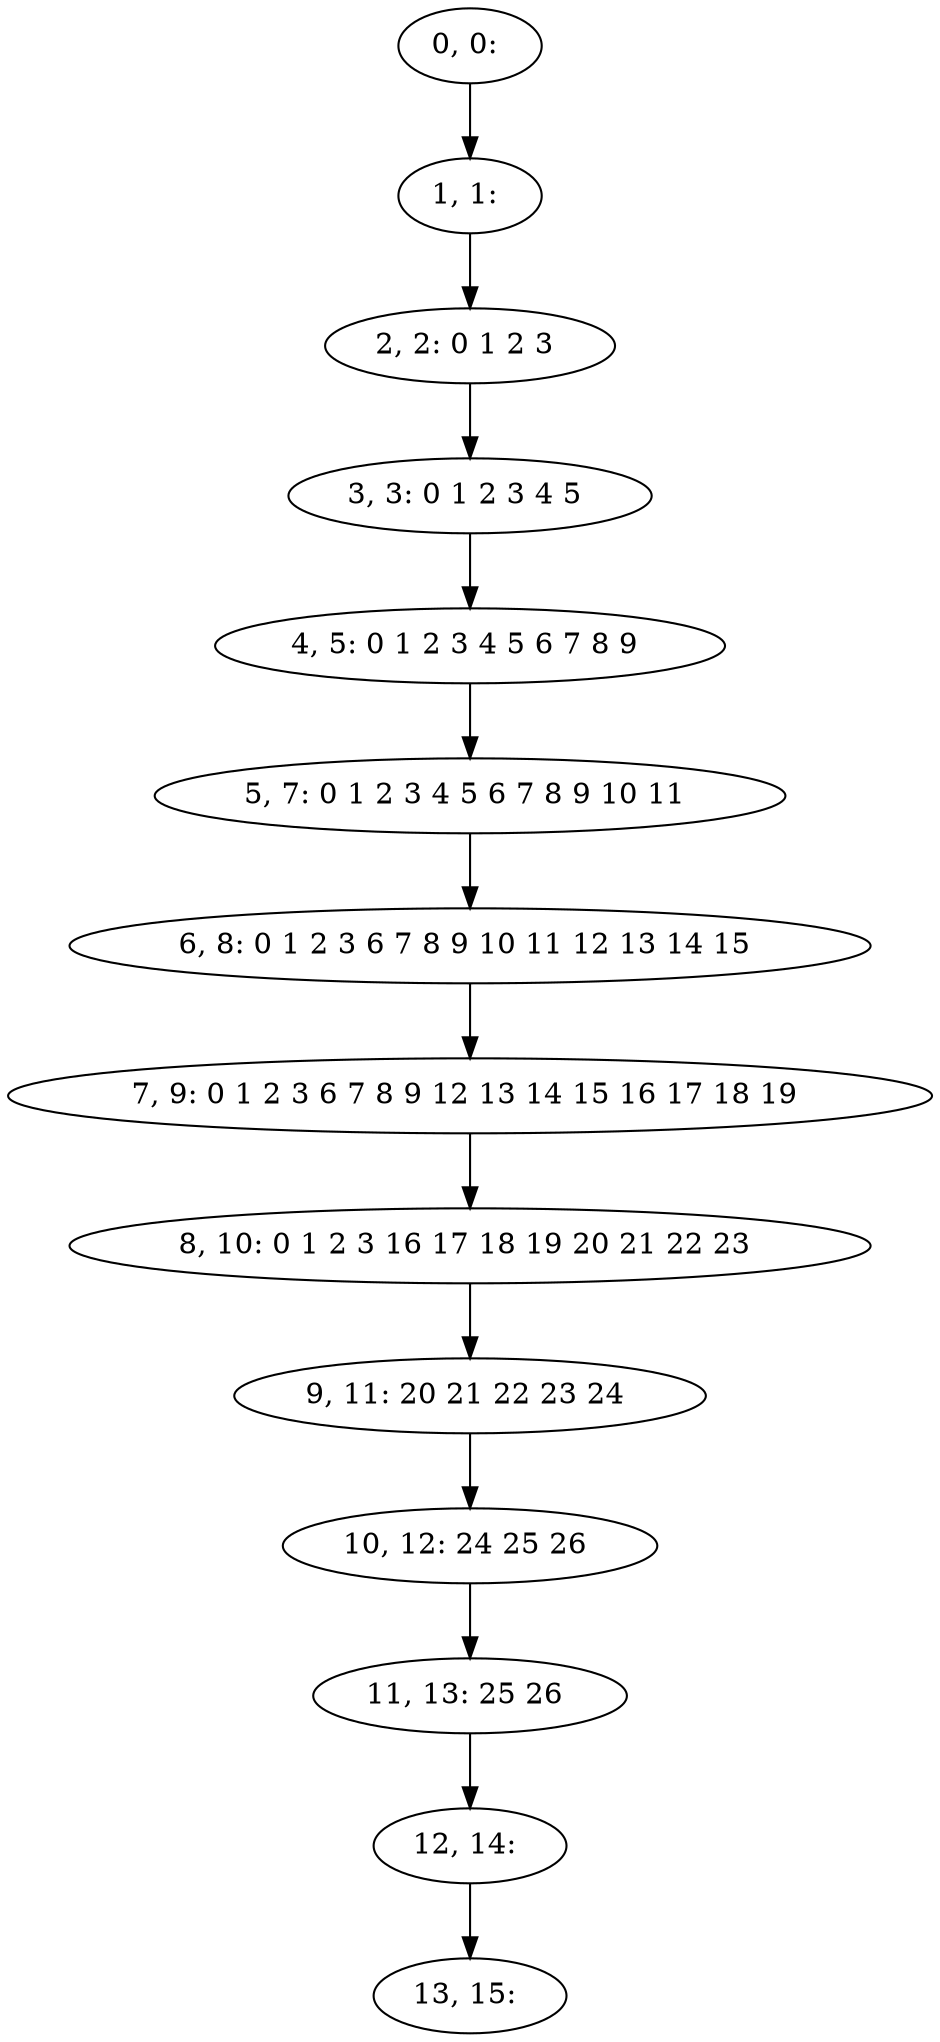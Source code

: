 digraph G {
0[label="0, 0: "];
1[label="1, 1: "];
2[label="2, 2: 0 1 2 3 "];
3[label="3, 3: 0 1 2 3 4 5 "];
4[label="4, 5: 0 1 2 3 4 5 6 7 8 9 "];
5[label="5, 7: 0 1 2 3 4 5 6 7 8 9 10 11 "];
6[label="6, 8: 0 1 2 3 6 7 8 9 10 11 12 13 14 15 "];
7[label="7, 9: 0 1 2 3 6 7 8 9 12 13 14 15 16 17 18 19 "];
8[label="8, 10: 0 1 2 3 16 17 18 19 20 21 22 23 "];
9[label="9, 11: 20 21 22 23 24 "];
10[label="10, 12: 24 25 26 "];
11[label="11, 13: 25 26 "];
12[label="12, 14: "];
13[label="13, 15: "];
0->1 ;
1->2 ;
2->3 ;
3->4 ;
4->5 ;
5->6 ;
6->7 ;
7->8 ;
8->9 ;
9->10 ;
10->11 ;
11->12 ;
12->13 ;
}
